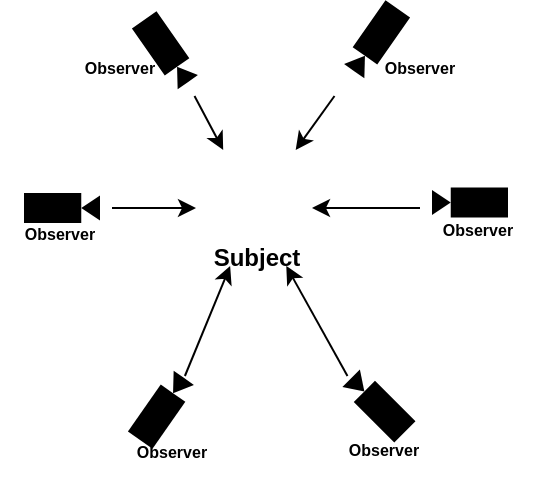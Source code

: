 <mxfile version="19.0.3" type="device"><diagram id="i1jMRZWM9gF5ccQN9Unt" name="Page-1"><mxGraphModel dx="716" dy="370" grid="1" gridSize="10" guides="1" tooltips="1" connect="1" arrows="1" fold="1" page="1" pageScale="1" pageWidth="827" pageHeight="1169" math="0" shadow="0"><root><mxCell id="0"/><mxCell id="1" parent="0"/><mxCell id="dy1ziyp6iIzJ3vTx8hFJ-22" style="edgeStyle=none;rounded=0;orthogonalLoop=1;jettySize=auto;html=1;startArrow=classic;startFill=1;endArrow=none;endFill=0;" edge="1" parent="1" source="dy1ziyp6iIzJ3vTx8hFJ-1"><mxGeometry relative="1" as="geometry"><mxPoint x="301.25" y="220" as="targetPoint"/></mxGeometry></mxCell><mxCell id="dy1ziyp6iIzJ3vTx8hFJ-23" style="edgeStyle=none;rounded=0;orthogonalLoop=1;jettySize=auto;html=1;exitX=0;exitY=0.5;exitDx=0;exitDy=0;startArrow=classic;startFill=1;endArrow=none;endFill=0;" edge="1" parent="1" source="dy1ziyp6iIzJ3vTx8hFJ-1"><mxGeometry relative="1" as="geometry"><mxPoint x="260.0" y="276" as="targetPoint"/></mxGeometry></mxCell><mxCell id="dy1ziyp6iIzJ3vTx8hFJ-25" style="edgeStyle=none;rounded=0;orthogonalLoop=1;jettySize=auto;html=1;startArrow=classic;startFill=1;endArrow=none;endFill=0;" edge="1" parent="1" source="dy1ziyp6iIzJ3vTx8hFJ-1"><mxGeometry relative="1" as="geometry"><mxPoint x="377.742" y="360" as="targetPoint"/></mxGeometry></mxCell><mxCell id="dy1ziyp6iIzJ3vTx8hFJ-26" style="edgeStyle=none;rounded=0;orthogonalLoop=1;jettySize=auto;html=1;startArrow=classic;startFill=1;endArrow=none;endFill=0;" edge="1" parent="1" source="dy1ziyp6iIzJ3vTx8hFJ-1"><mxGeometry relative="1" as="geometry"><mxPoint x="414" y="276" as="targetPoint"/></mxGeometry></mxCell><mxCell id="dy1ziyp6iIzJ3vTx8hFJ-27" style="edgeStyle=none;rounded=0;orthogonalLoop=1;jettySize=auto;html=1;startArrow=classic;startFill=1;endArrow=none;endFill=0;" edge="1" parent="1" source="dy1ziyp6iIzJ3vTx8hFJ-1"><mxGeometry relative="1" as="geometry"><mxPoint x="371.25" y="220" as="targetPoint"/></mxGeometry></mxCell><mxCell id="dy1ziyp6iIzJ3vTx8hFJ-1" value="" style="shape=image;html=1;verticalAlign=top;verticalLabelPosition=bottom;labelBackgroundColor=#ffffff;imageAspect=0;aspect=fixed;image=https://cdn1.iconfinder.com/data/icons/unicons-line-vol-5/24/restaurant-128.png" vertex="1" parent="1"><mxGeometry x="302" y="247" width="58" height="58" as="geometry"/></mxCell><mxCell id="dy1ziyp6iIzJ3vTx8hFJ-24" style="edgeStyle=none;rounded=0;orthogonalLoop=1;jettySize=auto;html=1;startArrow=classic;startFill=1;endArrow=none;endFill=0;" edge="1" parent="1" source="dy1ziyp6iIzJ3vTx8hFJ-1"><mxGeometry relative="1" as="geometry"><mxPoint x="296.452" y="360" as="targetPoint"/></mxGeometry></mxCell><mxCell id="dy1ziyp6iIzJ3vTx8hFJ-11" value="Subject" style="text;html=1;align=center;verticalAlign=middle;resizable=0;points=[];autosize=1;strokeColor=none;fillColor=none;fontStyle=1" vertex="1" parent="1"><mxGeometry x="302" y="291" width="60" height="20" as="geometry"/></mxCell><mxCell id="dy1ziyp6iIzJ3vTx8hFJ-36" value="&lt;font size=&quot;1&quot;&gt;&lt;b style=&quot;font-size: 8px;&quot;&gt;Observer&lt;/b&gt;&lt;/font&gt;" style="text;html=1;strokeColor=none;fillColor=none;align=center;verticalAlign=middle;whiteSpace=wrap;rounded=0;" vertex="1" parent="1"><mxGeometry x="204" y="273" width="60" height="30" as="geometry"/></mxCell><mxCell id="dy1ziyp6iIzJ3vTx8hFJ-38" value="" style="shape=mxgraph.signs.tech.video_camera;html=1;pointerEvents=1;fillColor=#000000;strokeColor=none;verticalLabelPosition=bottom;verticalAlign=top;align=center;" vertex="1" parent="1"><mxGeometry x="216" y="268.5" width="38" height="15" as="geometry"/></mxCell><mxCell id="dy1ziyp6iIzJ3vTx8hFJ-47" value="&lt;font size=&quot;1&quot;&gt;&lt;b style=&quot;font-size: 8px;&quot;&gt;Observer&lt;/b&gt;&lt;/font&gt;" style="text;html=1;strokeColor=none;fillColor=none;align=center;verticalAlign=middle;whiteSpace=wrap;rounded=0;" vertex="1" parent="1"><mxGeometry x="366" y="380.5" width="60" height="30" as="geometry"/></mxCell><mxCell id="dy1ziyp6iIzJ3vTx8hFJ-48" value="" style="shape=mxgraph.signs.tech.video_camera;html=1;pointerEvents=1;fillColor=#000000;strokeColor=none;verticalLabelPosition=bottom;verticalAlign=top;align=center;rotation=-135;" vertex="1" parent="1"><mxGeometry x="374" y="367" width="38" height="15" as="geometry"/></mxCell><mxCell id="dy1ziyp6iIzJ3vTx8hFJ-49" value="&lt;font size=&quot;1&quot;&gt;&lt;b style=&quot;font-size: 8px;&quot;&gt;Observer&lt;/b&gt;&lt;/font&gt;" style="text;html=1;strokeColor=none;fillColor=none;align=center;verticalAlign=middle;whiteSpace=wrap;rounded=0;" vertex="1" parent="1"><mxGeometry x="413" y="271.25" width="60" height="30" as="geometry"/></mxCell><mxCell id="dy1ziyp6iIzJ3vTx8hFJ-50" value="" style="shape=mxgraph.signs.tech.video_camera;html=1;pointerEvents=1;fillColor=#000000;strokeColor=none;verticalLabelPosition=bottom;verticalAlign=top;align=center;rotation=-180;" vertex="1" parent="1"><mxGeometry x="420" y="265.75" width="38" height="15" as="geometry"/></mxCell><mxCell id="dy1ziyp6iIzJ3vTx8hFJ-53" value="&lt;font size=&quot;1&quot;&gt;&lt;b style=&quot;font-size: 8px;&quot;&gt;Observer&lt;/b&gt;&lt;/font&gt;" style="text;html=1;strokeColor=none;fillColor=none;align=center;verticalAlign=middle;whiteSpace=wrap;rounded=0;" vertex="1" parent="1"><mxGeometry x="260" y="381.5" width="60" height="30" as="geometry"/></mxCell><mxCell id="dy1ziyp6iIzJ3vTx8hFJ-54" value="" style="shape=mxgraph.signs.tech.video_camera;html=1;pointerEvents=1;fillColor=#000000;strokeColor=none;verticalLabelPosition=bottom;verticalAlign=top;align=center;rotation=-55;" vertex="1" parent="1"><mxGeometry x="266" y="369" width="38" height="15" as="geometry"/></mxCell><mxCell id="dy1ziyp6iIzJ3vTx8hFJ-55" value="&lt;font size=&quot;1&quot;&gt;&lt;b style=&quot;font-size: 8px;&quot;&gt;Observer&lt;/b&gt;&lt;/font&gt;" style="text;html=1;strokeColor=none;fillColor=none;align=center;verticalAlign=middle;whiteSpace=wrap;rounded=0;" vertex="1" parent="1"><mxGeometry x="234" y="190" width="60" height="30" as="geometry"/></mxCell><mxCell id="dy1ziyp6iIzJ3vTx8hFJ-56" value="" style="shape=mxgraph.signs.tech.video_camera;html=1;pointerEvents=1;fillColor=#000000;strokeColor=none;verticalLabelPosition=bottom;verticalAlign=top;align=center;rotation=55;" vertex="1" parent="1"><mxGeometry x="268" y="190" width="38" height="15" as="geometry"/></mxCell><mxCell id="dy1ziyp6iIzJ3vTx8hFJ-57" value="" style="shape=mxgraph.signs.tech.video_camera;html=1;pointerEvents=1;fillColor=#000000;strokeColor=none;verticalLabelPosition=bottom;verticalAlign=top;align=center;rotation=-235;" vertex="1" parent="1"><mxGeometry x="373" y="184.5" width="38" height="15" as="geometry"/></mxCell><mxCell id="dy1ziyp6iIzJ3vTx8hFJ-60" value="&lt;font size=&quot;1&quot;&gt;&lt;b style=&quot;font-size: 8px;&quot;&gt;Observer&lt;/b&gt;&lt;/font&gt;" style="text;html=1;strokeColor=none;fillColor=none;align=center;verticalAlign=middle;whiteSpace=wrap;rounded=0;" vertex="1" parent="1"><mxGeometry x="384" y="190" width="60" height="30" as="geometry"/></mxCell></root></mxGraphModel></diagram></mxfile>